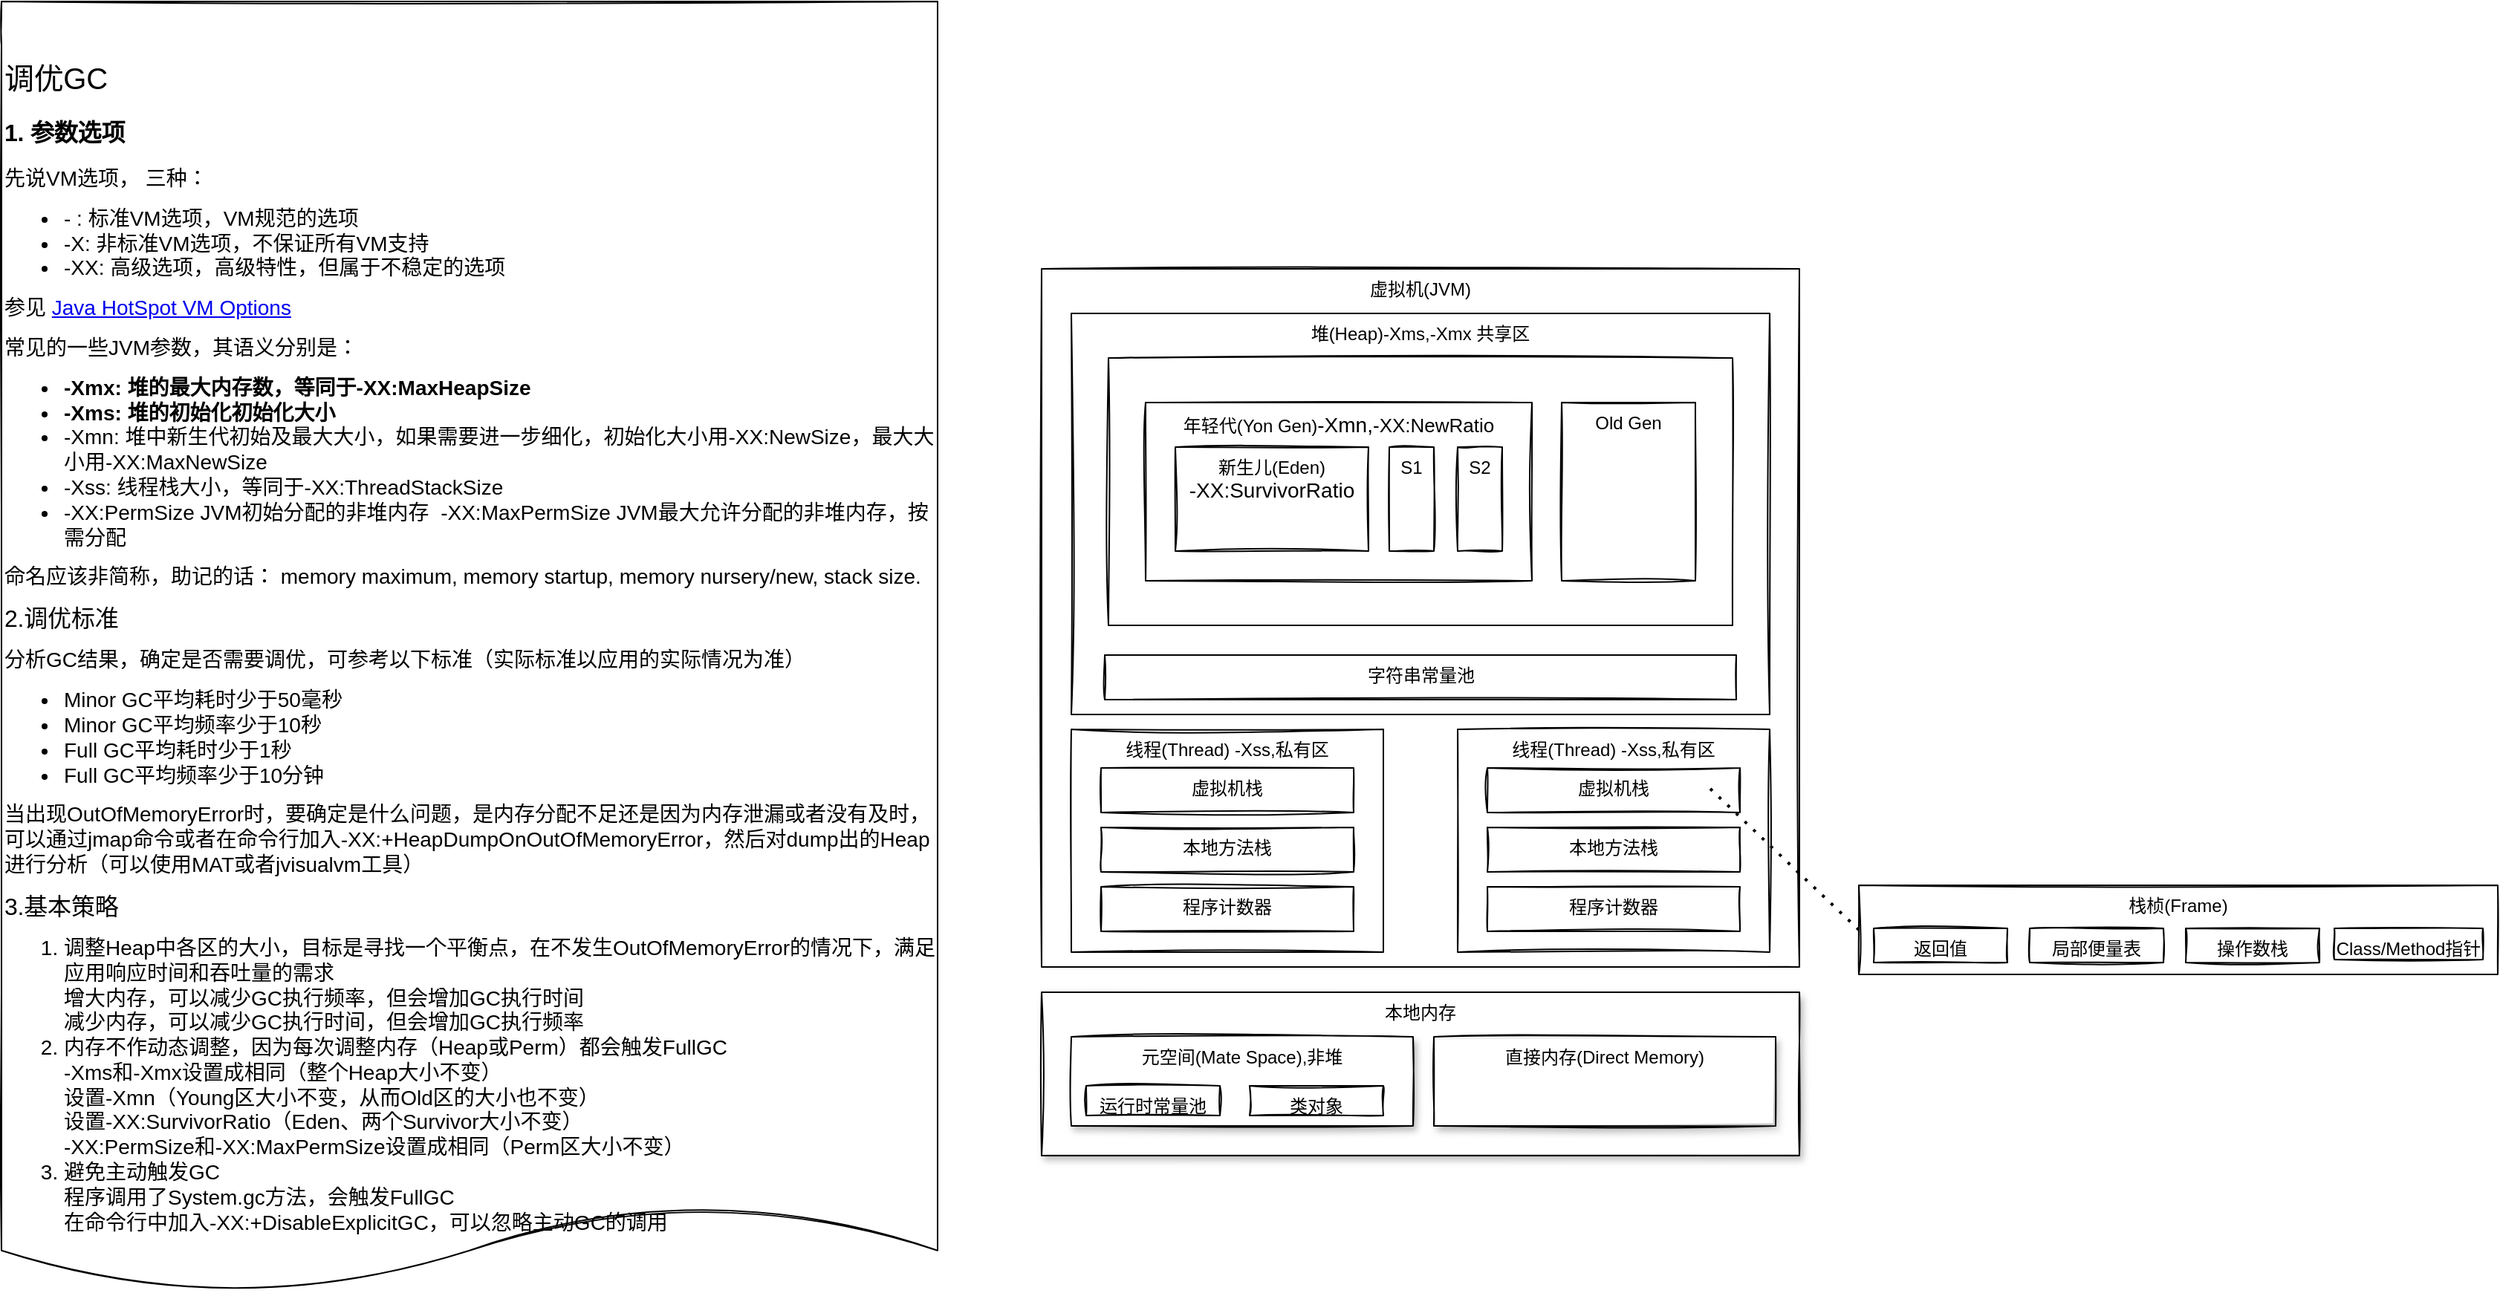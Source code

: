 <mxfile version="15.5.4" type="github" pages="2">
  <diagram id="23iRSUPoRavnBvh4doch" name="内存模型-1.8">
    <mxGraphModel dx="1773" dy="1782" grid="1" gridSize="10" guides="1" tooltips="1" connect="1" arrows="1" fold="1" page="1" pageScale="1" pageWidth="827" pageHeight="1169" math="0" shadow="0">
      <root>
        <mxCell id="0" />
        <mxCell id="1" parent="0" />
        <mxCell id="2" value="虚拟机(JVM)" style="whiteSpace=wrap;html=1;align=center;verticalAlign=top;sketch=1;" parent="1" vertex="1">
          <mxGeometry x="150" y="110" width="510" height="470" as="geometry" />
        </mxCell>
        <mxCell id="3" value="&lt;span&gt;堆(Heap&lt;/span&gt;&lt;span&gt;)&lt;/span&gt;-Xms,-Xmx 共享区" style="whiteSpace=wrap;html=1;verticalAlign=top;sketch=1;" parent="1" vertex="1">
          <mxGeometry x="170" y="140" width="470" height="270" as="geometry" />
        </mxCell>
        <mxCell id="10" value="字符串常量池" style="whiteSpace=wrap;html=1;align=center;verticalAlign=top;sketch=1;" parent="1" vertex="1">
          <mxGeometry x="192.5" y="370" width="425" height="30" as="geometry" />
        </mxCell>
        <mxCell id="36" value="" style="group;sketch=1;" parent="1" vertex="1" connectable="0">
          <mxGeometry x="150" y="597" width="510" height="110" as="geometry" />
        </mxCell>
        <mxCell id="16" value="本地内存" style="whiteSpace=wrap;html=1;align=center;verticalAlign=top;shadow=1;sketch=1;" parent="36" vertex="1">
          <mxGeometry width="510" height="110" as="geometry" />
        </mxCell>
        <mxCell id="18" value="元空间(Mate Space),非堆&lt;br&gt;&lt;span class=&quot;token class-name&quot; style=&quot;box-sizing: border-box ; min-height: 1.5rem ; position: relative ; left: auto ; font-family: &amp;#34;roboto mono&amp;#34; , &amp;#34;monaco&amp;#34; , &amp;#34;courier&amp;#34; , monospace ; font-size: 12.8px&quot;&gt;&lt;br&gt;&lt;/span&gt;" style="whiteSpace=wrap;html=1;align=center;verticalAlign=top;labelBackgroundColor=none;shadow=1;sketch=1;" parent="36" vertex="1">
          <mxGeometry x="20" y="30" width="230" height="60" as="geometry" />
        </mxCell>
        <mxCell id="20" value="直接内存(Direct Memory)" style="whiteSpace=wrap;html=1;align=center;verticalAlign=top;shadow=1;sketch=1;" parent="36" vertex="1">
          <mxGeometry x="264" y="30" width="230" height="60" as="geometry" />
        </mxCell>
        <mxCell id="50" value="运行时常量池" style="rounded=0;whiteSpace=wrap;html=1;sketch=1;align=center;verticalAlign=top;" parent="36" vertex="1">
          <mxGeometry x="30" y="63" width="90" height="20" as="geometry" />
        </mxCell>
        <mxCell id="51" value="类对象" style="rounded=0;whiteSpace=wrap;html=1;sketch=1;align=center;verticalAlign=top;" parent="36" vertex="1">
          <mxGeometry x="140" y="63" width="90" height="20" as="geometry" />
        </mxCell>
        <mxCell id="37" value="" style="group;sketch=1;" parent="1" vertex="1" connectable="0">
          <mxGeometry x="170" y="420" width="210" height="150" as="geometry" />
        </mxCell>
        <mxCell id="31" value="&lt;span&gt;线程(Thread) -Xss,私有区&lt;/span&gt;" style="whiteSpace=wrap;html=1;align=center;verticalAlign=top;sketch=1;" parent="37" vertex="1">
          <mxGeometry width="210" height="150" as="geometry" />
        </mxCell>
        <mxCell id="32" value="&lt;span&gt;虚拟机栈&lt;/span&gt;" style="whiteSpace=wrap;html=1;align=center;verticalAlign=top;sketch=1;" parent="37" vertex="1">
          <mxGeometry x="20" y="26" width="170" height="30" as="geometry" />
        </mxCell>
        <mxCell id="33" value="&lt;span&gt;本地方法栈&lt;/span&gt;" style="whiteSpace=wrap;html=1;align=center;verticalAlign=top;sketch=1;" parent="37" vertex="1">
          <mxGeometry x="20" y="66" width="170" height="30" as="geometry" />
        </mxCell>
        <mxCell id="34" value="程序计数器" style="whiteSpace=wrap;html=1;align=center;verticalAlign=top;sketch=1;" parent="37" vertex="1">
          <mxGeometry x="20" y="106" width="170" height="30" as="geometry" />
        </mxCell>
        <mxCell id="38" value="" style="group;sketch=1;" parent="1" vertex="1" connectable="0">
          <mxGeometry x="430" y="420" width="210" height="150" as="geometry" />
        </mxCell>
        <mxCell id="23" value="线程(Thread) -Xss,私有区" style="whiteSpace=wrap;html=1;align=center;verticalAlign=top;sketch=1;" parent="38" vertex="1">
          <mxGeometry width="210" height="150" as="geometry" />
        </mxCell>
        <mxCell id="24" value="&lt;span&gt;虚拟机栈&lt;/span&gt;" style="whiteSpace=wrap;html=1;align=center;verticalAlign=top;sketch=1;" parent="38" vertex="1">
          <mxGeometry x="20" y="26" width="170" height="30" as="geometry" />
        </mxCell>
        <mxCell id="25" value="&lt;span&gt;本地方法栈&lt;/span&gt;" style="whiteSpace=wrap;html=1;align=center;verticalAlign=top;sketch=1;" parent="38" vertex="1">
          <mxGeometry x="20" y="66" width="170" height="30" as="geometry" />
        </mxCell>
        <mxCell id="26" value="程序计数器" style="whiteSpace=wrap;html=1;align=center;verticalAlign=top;sketch=1;" parent="38" vertex="1">
          <mxGeometry x="20" y="106" width="170" height="30" as="geometry" />
        </mxCell>
        <mxCell id="39" value="" style="group;sketch=1;" parent="1" vertex="1" connectable="0">
          <mxGeometry x="195" y="170" width="420" height="180" as="geometry" />
        </mxCell>
        <mxCell id="7" value="" style="whiteSpace=wrap;html=1;sketch=1;" parent="39" vertex="1">
          <mxGeometry width="420" height="180" as="geometry" />
        </mxCell>
        <mxCell id="11" value="年轻代(Yon Gen)&lt;span style=&quot;font-size: 14px; text-align: left;&quot;&gt;-Xmn,&lt;/span&gt;&lt;span style=&quot;font-size: 13px;&quot;&gt;-XX:NewRatio&lt;/span&gt;" style="whiteSpace=wrap;html=1;align=center;verticalAlign=top;labelBackgroundColor=none;sketch=1;" parent="39" vertex="1">
          <mxGeometry x="25" y="30" width="260" height="120" as="geometry" />
        </mxCell>
        <mxCell id="12" value="Old Gen" style="whiteSpace=wrap;html=1;align=center;verticalAlign=top;sketch=1;" parent="39" vertex="1">
          <mxGeometry x="305" y="30" width="90" height="120" as="geometry" />
        </mxCell>
        <mxCell id="13" value="新生儿(Eden)&lt;br&gt;&lt;span style=&quot;font-size: 14px; text-align: left;&quot;&gt;-XX:SurvivorRatio&lt;/span&gt;" style="whiteSpace=wrap;html=1;align=center;verticalAlign=top;labelBackgroundColor=none;sketch=1;" parent="39" vertex="1">
          <mxGeometry x="45" y="60" width="130" height="70" as="geometry" />
        </mxCell>
        <mxCell id="14" value="S1" style="whiteSpace=wrap;html=1;align=center;verticalAlign=top;sketch=1;" parent="39" vertex="1">
          <mxGeometry x="189" y="60" width="30" height="70" as="geometry" />
        </mxCell>
        <mxCell id="15" value="S2" style="whiteSpace=wrap;html=1;align=center;verticalAlign=top;sketch=1;" parent="39" vertex="1">
          <mxGeometry x="235" y="60" width="30" height="70" as="geometry" />
        </mxCell>
        <mxCell id="40" value="&lt;h2 id=&quot;JVM参数调优必知-调优GC&quot; style=&quot;margin: 30px 0px 0px ; padding: 0px ; font-weight: normal ; font-size: 20px ; line-height: 1.5 ; letter-spacing: -0.008em ; border-bottom-color: rgb(255 , 255 , 255)&quot;&gt;调优GC&lt;/h2&gt;&lt;h3 id=&quot;JVM参数调优必知-1.参数选项&quot; style=&quot;margin: 10px 0px 0px ; padding: 0px ; font-size: 16px ; line-height: 1.5 ; letter-spacing: -0.006em&quot;&gt;1.&amp;nbsp;参数选项&lt;/h3&gt;&lt;p style=&quot;margin: 10px 0px 0px ; padding: 0px ; font-size: 14px&quot;&gt;先说VM选项， 三种：&lt;/p&gt;&lt;ul style=&quot;margin: 10px 0px 0px ; font-size: 14px&quot;&gt;&lt;li&gt;- : 标准VM选项，VM规范的选项&lt;/li&gt;&lt;li&gt;-X: 非标准VM选项，不保证所有VM支持&lt;/li&gt;&lt;li&gt;-XX: 高级选项，高级特性，但属于不稳定的选项&lt;/li&gt;&lt;/ul&gt;&lt;p style=&quot;margin: 10px 0px 0px ; padding: 0px ; font-size: 14px&quot;&gt;参见&amp;nbsp;&lt;a href=&quot;https://link.zhihu.com/?target=http%3A//www.oracle.com/technetwork/java/javase/tech/vmoptions-jsp-140102.html%23Options&quot; class=&quot;external-link&quot; target=&quot;_blank&quot;&gt;Java HotSpot VM Options&lt;/a&gt;&lt;/p&gt;&lt;p style=&quot;margin: 10px 0px 0px ; padding: 0px ; font-size: 14px&quot;&gt;常见的一些JVM参数，其语义分别是：&lt;/p&gt;&lt;ul style=&quot;margin: 10px 0px 0px ; font-size: 14px&quot;&gt;&lt;li&gt;&lt;strong&gt;-Xmx: 堆的最大内存数，等同于-XX:MaxHeapSize&lt;/strong&gt;&lt;/li&gt;&lt;li&gt;&lt;strong&gt;-Xms: 堆的初始化初始化大小&lt;/strong&gt;&lt;/li&gt;&lt;li&gt;-Xmn: 堆中新生代初始及最大大小，如果需要进一步细化，初始化大小用-XX:NewSize，最大大小用-XX:MaxNewSize&lt;/li&gt;&lt;li&gt;-Xss: 线程栈大小，等同于-XX:ThreadStackSize&lt;/li&gt;&lt;li&gt;-XX:PermSize&amp;nbsp;JVM初始分配的非堆内存&lt;strong&gt;&amp;nbsp;&lt;/strong&gt;&amp;nbsp;-XX:MaxPermSize&amp;nbsp;JVM最大允许分配的非堆内存，按需分配&lt;/li&gt;&lt;/ul&gt;&lt;p style=&quot;margin: 10px 0px 0px ; padding: 0px ; font-size: 14px&quot;&gt;命名应该非简称，助记的话： memory maximum, memory startup, memory nursery/new, stack size.&lt;/p&gt;&lt;p style=&quot;margin: 10px 0px 0px ; padding: 0px ; font-size: 14px&quot;&gt;&lt;span style=&quot;font-size: 16px ; letter-spacing: -0.006em&quot;&gt;2.调优标准&lt;/span&gt;&lt;br&gt;&lt;/p&gt;&lt;p style=&quot;margin: 10px 0px 0px ; padding: 0px ; font-size: 14px&quot;&gt;分析GC结果，确定是否需要调优，可参考以下标准（实际标准以应用的实际情况为准）&lt;/p&gt;&lt;ul style=&quot;margin: 10px 0px 0px ; font-size: 14px&quot;&gt;&lt;li&gt;Minor GC平均耗时少于50毫秒&lt;/li&gt;&lt;li&gt;Minor GC平均频率少于10秒&lt;/li&gt;&lt;li&gt;Full GC平均耗时少于1秒&lt;/li&gt;&lt;li&gt;Full GC平均频率少于10分钟&lt;/li&gt;&lt;/ul&gt;&lt;p style=&quot;margin: 10px 0px 0px ; padding: 0px ; font-size: 14px&quot;&gt;当出现OutOfMemoryError时，要确定是什么问题，是内存分配不足还是因为内存泄漏或者没有及时，可以通过jmap命令或者在命令行加入-XX:+HeapDumpOnOutOfMemoryError，然后对dump出的Heap进行分析（可以使用MAT或者jvisualvm工具）&lt;/p&gt;&lt;p style=&quot;margin: 10px 0px 0px ; padding: 0px ; font-size: 14px&quot;&gt;&lt;span style=&quot;font-size: 16px ; letter-spacing: -0.006em&quot;&gt;3.基本策略&lt;/span&gt;&lt;br&gt;&lt;/p&gt;&lt;ol style=&quot;margin: 10px 0px 0px ; font-size: 14px&quot;&gt;&lt;li&gt;&lt;p style=&quot;margin: 0px ; padding: 0px&quot;&gt;调整Heap中各区的大小，目标是寻找一个平衡点，在不发生OutOfMemoryError的情况下，满足应用响应时间和吞吐量的需求&lt;br&gt;增大内存，可以减少GC执行频率，但会增加GC执行时间&lt;br&gt;减少内存，可以减少GC执行时间，但会增加GC执行频率&lt;/p&gt;&lt;/li&gt;&lt;li&gt;&lt;p style=&quot;margin: 0px ; padding: 0px&quot;&gt;内存不作动态调整，因为每次调整内存（Heap或Perm）都会触发FullGC&lt;br&gt;-Xms和-Xmx设置成相同（整个Heap大小不变）&lt;br&gt;设置-Xmn（Young区大小不变，从而Old区的大小也不变）&lt;br&gt;设置-XX:SurvivorRatio（Eden、两个Survivor大小不变）&lt;br&gt;-XX:PermSize和-XX:MaxPermSize设置成相同（Perm区大小不变）&lt;/p&gt;&lt;/li&gt;&lt;li&gt;&lt;p style=&quot;margin: 0px ; padding: 0px&quot;&gt;避免主动触发GC&lt;br&gt;程序调用了System.gc方法，会触发FullGC&lt;br&gt;在命令行中加入-XX:+DisableExplicitGC，可以忽略主动GC的调用&lt;/p&gt;&lt;/li&gt;&lt;/ol&gt;" style="shape=document;whiteSpace=wrap;html=1;boundedLbl=1;rounded=0;sketch=1;size=0.067;verticalAlign=top;align=left;" parent="1" vertex="1">
          <mxGeometry x="-550" y="-70" width="630" height="870" as="geometry" />
        </mxCell>
        <mxCell id="41" value="" style="endArrow=none;dashed=1;html=1;dashPattern=1 3;strokeWidth=2;entryX=0;entryY=0.5;entryDx=0;entryDy=0;" parent="1" target="42" edge="1">
          <mxGeometry width="50" height="50" relative="1" as="geometry">
            <mxPoint x="600" y="460" as="sourcePoint" />
            <mxPoint x="760" y="450" as="targetPoint" />
          </mxGeometry>
        </mxCell>
        <mxCell id="52" value="" style="group" parent="1" vertex="1" connectable="0">
          <mxGeometry x="700" y="525" width="430" height="60" as="geometry" />
        </mxCell>
        <mxCell id="42" value="栈桢(Frame)" style="whiteSpace=wrap;html=1;rounded=0;sketch=1;align=center;verticalAlign=top;" parent="52" vertex="1">
          <mxGeometry width="430" height="60" as="geometry" />
        </mxCell>
        <mxCell id="43" value="返回值" style="rounded=0;whiteSpace=wrap;html=1;sketch=1;align=center;verticalAlign=top;" parent="52" vertex="1">
          <mxGeometry x="10" y="29" width="90" height="23" as="geometry" />
        </mxCell>
        <mxCell id="44" value="局部便量表" style="rounded=0;whiteSpace=wrap;html=1;sketch=1;align=center;verticalAlign=top;" parent="52" vertex="1">
          <mxGeometry x="115" y="29" width="90" height="23" as="geometry" />
        </mxCell>
        <mxCell id="46" value="操作数栈" style="rounded=0;whiteSpace=wrap;html=1;sketch=1;align=center;verticalAlign=top;" parent="52" vertex="1">
          <mxGeometry x="220" y="29" width="90" height="23" as="geometry" />
        </mxCell>
        <mxCell id="47" value="Class/Method指针" style="rounded=0;whiteSpace=wrap;html=1;sketch=1;align=center;verticalAlign=top;" parent="52" vertex="1">
          <mxGeometry x="320" y="29" width="100" height="21" as="geometry" />
        </mxCell>
      </root>
    </mxGraphModel>
  </diagram>
  <diagram id="poDna8xlX-t_4Yjy4iKA" name="GC回收器">
    <mxGraphModel dx="1186" dy="613" grid="1" gridSize="10" guides="1" tooltips="1" connect="1" arrows="1" fold="1" page="1" pageScale="1" pageWidth="850" pageHeight="1100" math="0" shadow="0">
      <root>
        <mxCell id="CT6wC4GMqeztgkCiiaF1-0" />
        <mxCell id="CT6wC4GMqeztgkCiiaF1-1" parent="CT6wC4GMqeztgkCiiaF1-0" />
        <mxCell id="CT6wC4GMqeztgkCiiaF1-3" value="" style="shape=image;imageAspect=0;aspect=fixed;verticalLabelPosition=bottom;verticalAlign=top;image=https://img-blog.csdn.net/20161023141932453;" parent="CT6wC4GMqeztgkCiiaF1-1" vertex="1">
          <mxGeometry x="60" y="100.77" width="1231.17" height="729.23" as="geometry" />
        </mxCell>
        <mxCell id="k0DW-4zcrN2r0TDgEfx4-1" value="" style="shape=image;imageAspect=0;aspect=fixed;verticalLabelPosition=bottom;verticalAlign=top;image=https://img-blog.csdnimg.cn/20200630210248120.png?x-oss-process=image/watermark,type_ZmFuZ3poZW5naGVpdGk,shadow_10,text_aHR0cHM6Ly9ibG9nLmNzZG4ubmV0L3lhbmdiYWdnaW8=,size_16,color_FFFFFF,t_70;" parent="CT6wC4GMqeztgkCiiaF1-1" vertex="1">
          <mxGeometry x="1370" y="100.77" width="520" height="380" as="geometry" />
        </mxCell>
      </root>
    </mxGraphModel>
  </diagram>
</mxfile>
